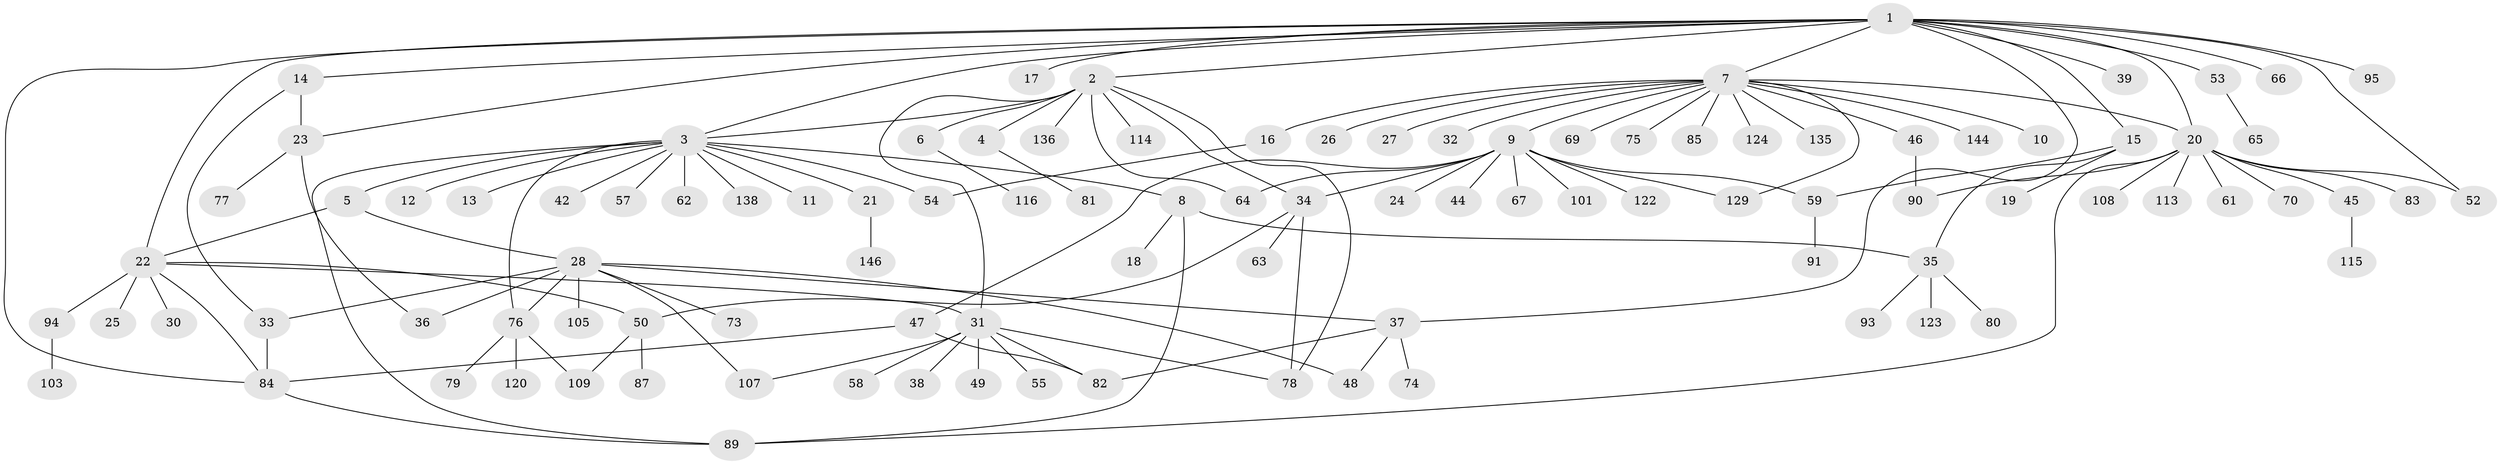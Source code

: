 // original degree distribution, {16: 0.0136986301369863, 10: 0.0136986301369863, 15: 0.00684931506849315, 2: 0.2054794520547945, 3: 0.13013698630136986, 4: 0.0410958904109589, 7: 0.02054794520547945, 1: 0.5068493150684932, 5: 0.0410958904109589, 6: 0.0136986301369863, 9: 0.00684931506849315}
// Generated by graph-tools (version 1.1) at 2025/18/03/04/25 18:18:09]
// undirected, 102 vertices, 132 edges
graph export_dot {
graph [start="1"]
  node [color=gray90,style=filled];
  1;
  2;
  3;
  4;
  5;
  6;
  7;
  8;
  9 [super="+29"];
  10;
  11;
  12 [super="+97"];
  13;
  14 [super="+72"];
  15;
  16 [super="+111"];
  17;
  18;
  19 [super="+142"];
  20 [super="+56"];
  21;
  22 [super="+71+130+145"];
  23 [super="+140"];
  24;
  25;
  26;
  27;
  28 [super="+40+43+88+51+117+96"];
  30 [super="+132"];
  31;
  32 [super="+137"];
  33;
  34;
  35;
  36;
  37;
  38;
  39 [super="+41"];
  42;
  44;
  45;
  46;
  47 [super="+119"];
  48;
  49;
  50;
  52 [super="+98+143"];
  53;
  54 [super="+139"];
  55 [super="+110+131"];
  57;
  58;
  59 [super="+60"];
  61 [super="+100"];
  62;
  63;
  64 [super="+121"];
  65;
  66;
  67;
  69;
  70 [super="+125"];
  73;
  74;
  75;
  76;
  77 [super="+104"];
  78 [super="+128"];
  79 [super="+86"];
  80;
  81;
  82;
  83;
  84;
  85;
  87;
  89 [super="+99"];
  90;
  91;
  93 [super="+112"];
  94;
  95;
  101;
  103;
  105;
  107 [super="+133"];
  108;
  109;
  113;
  114;
  115;
  116;
  120;
  122;
  123;
  124;
  129;
  135;
  136;
  138;
  144;
  146;
  1 -- 2;
  1 -- 3;
  1 -- 7;
  1 -- 14;
  1 -- 15;
  1 -- 17;
  1 -- 23;
  1 -- 37;
  1 -- 39;
  1 -- 53;
  1 -- 66;
  1 -- 84;
  1 -- 95;
  1 -- 52;
  1 -- 22;
  1 -- 20;
  2 -- 3;
  2 -- 4;
  2 -- 6;
  2 -- 31;
  2 -- 34;
  2 -- 64;
  2 -- 78;
  2 -- 114;
  2 -- 136;
  3 -- 5;
  3 -- 8;
  3 -- 11;
  3 -- 12;
  3 -- 13;
  3 -- 21;
  3 -- 42;
  3 -- 54;
  3 -- 57;
  3 -- 62;
  3 -- 76;
  3 -- 138;
  3 -- 89;
  4 -- 81;
  5 -- 22;
  5 -- 28;
  6 -- 116;
  7 -- 9;
  7 -- 10;
  7 -- 16;
  7 -- 20;
  7 -- 26;
  7 -- 27;
  7 -- 32;
  7 -- 46;
  7 -- 69;
  7 -- 75;
  7 -- 85;
  7 -- 124;
  7 -- 129;
  7 -- 135;
  7 -- 144;
  8 -- 18;
  8 -- 35;
  8 -- 89;
  9 -- 24;
  9 -- 34;
  9 -- 44;
  9 -- 101;
  9 -- 129;
  9 -- 64;
  9 -- 67;
  9 -- 122;
  9 -- 59;
  9 -- 47;
  14 -- 23;
  14 -- 33;
  15 -- 19;
  15 -- 35;
  15 -- 59;
  16 -- 54;
  20 -- 45;
  20 -- 52 [weight=2];
  20 -- 61;
  20 -- 70;
  20 -- 89;
  20 -- 90;
  20 -- 108;
  20 -- 113;
  20 -- 83;
  21 -- 146;
  22 -- 25;
  22 -- 30;
  22 -- 84;
  22 -- 94;
  22 -- 50;
  22 -- 31;
  23 -- 36;
  23 -- 77;
  28 -- 73;
  28 -- 105;
  28 -- 33;
  28 -- 36;
  28 -- 107;
  28 -- 76;
  28 -- 48;
  28 -- 37;
  31 -- 38;
  31 -- 49;
  31 -- 55;
  31 -- 58;
  31 -- 78;
  31 -- 82;
  31 -- 107;
  33 -- 84;
  34 -- 50;
  34 -- 63;
  34 -- 78;
  35 -- 80;
  35 -- 93;
  35 -- 123;
  37 -- 48;
  37 -- 74;
  37 -- 82;
  45 -- 115;
  46 -- 90;
  47 -- 82;
  47 -- 84;
  50 -- 87;
  50 -- 109;
  53 -- 65;
  59 -- 91;
  76 -- 79;
  76 -- 109;
  76 -- 120;
  84 -- 89;
  94 -- 103;
}
